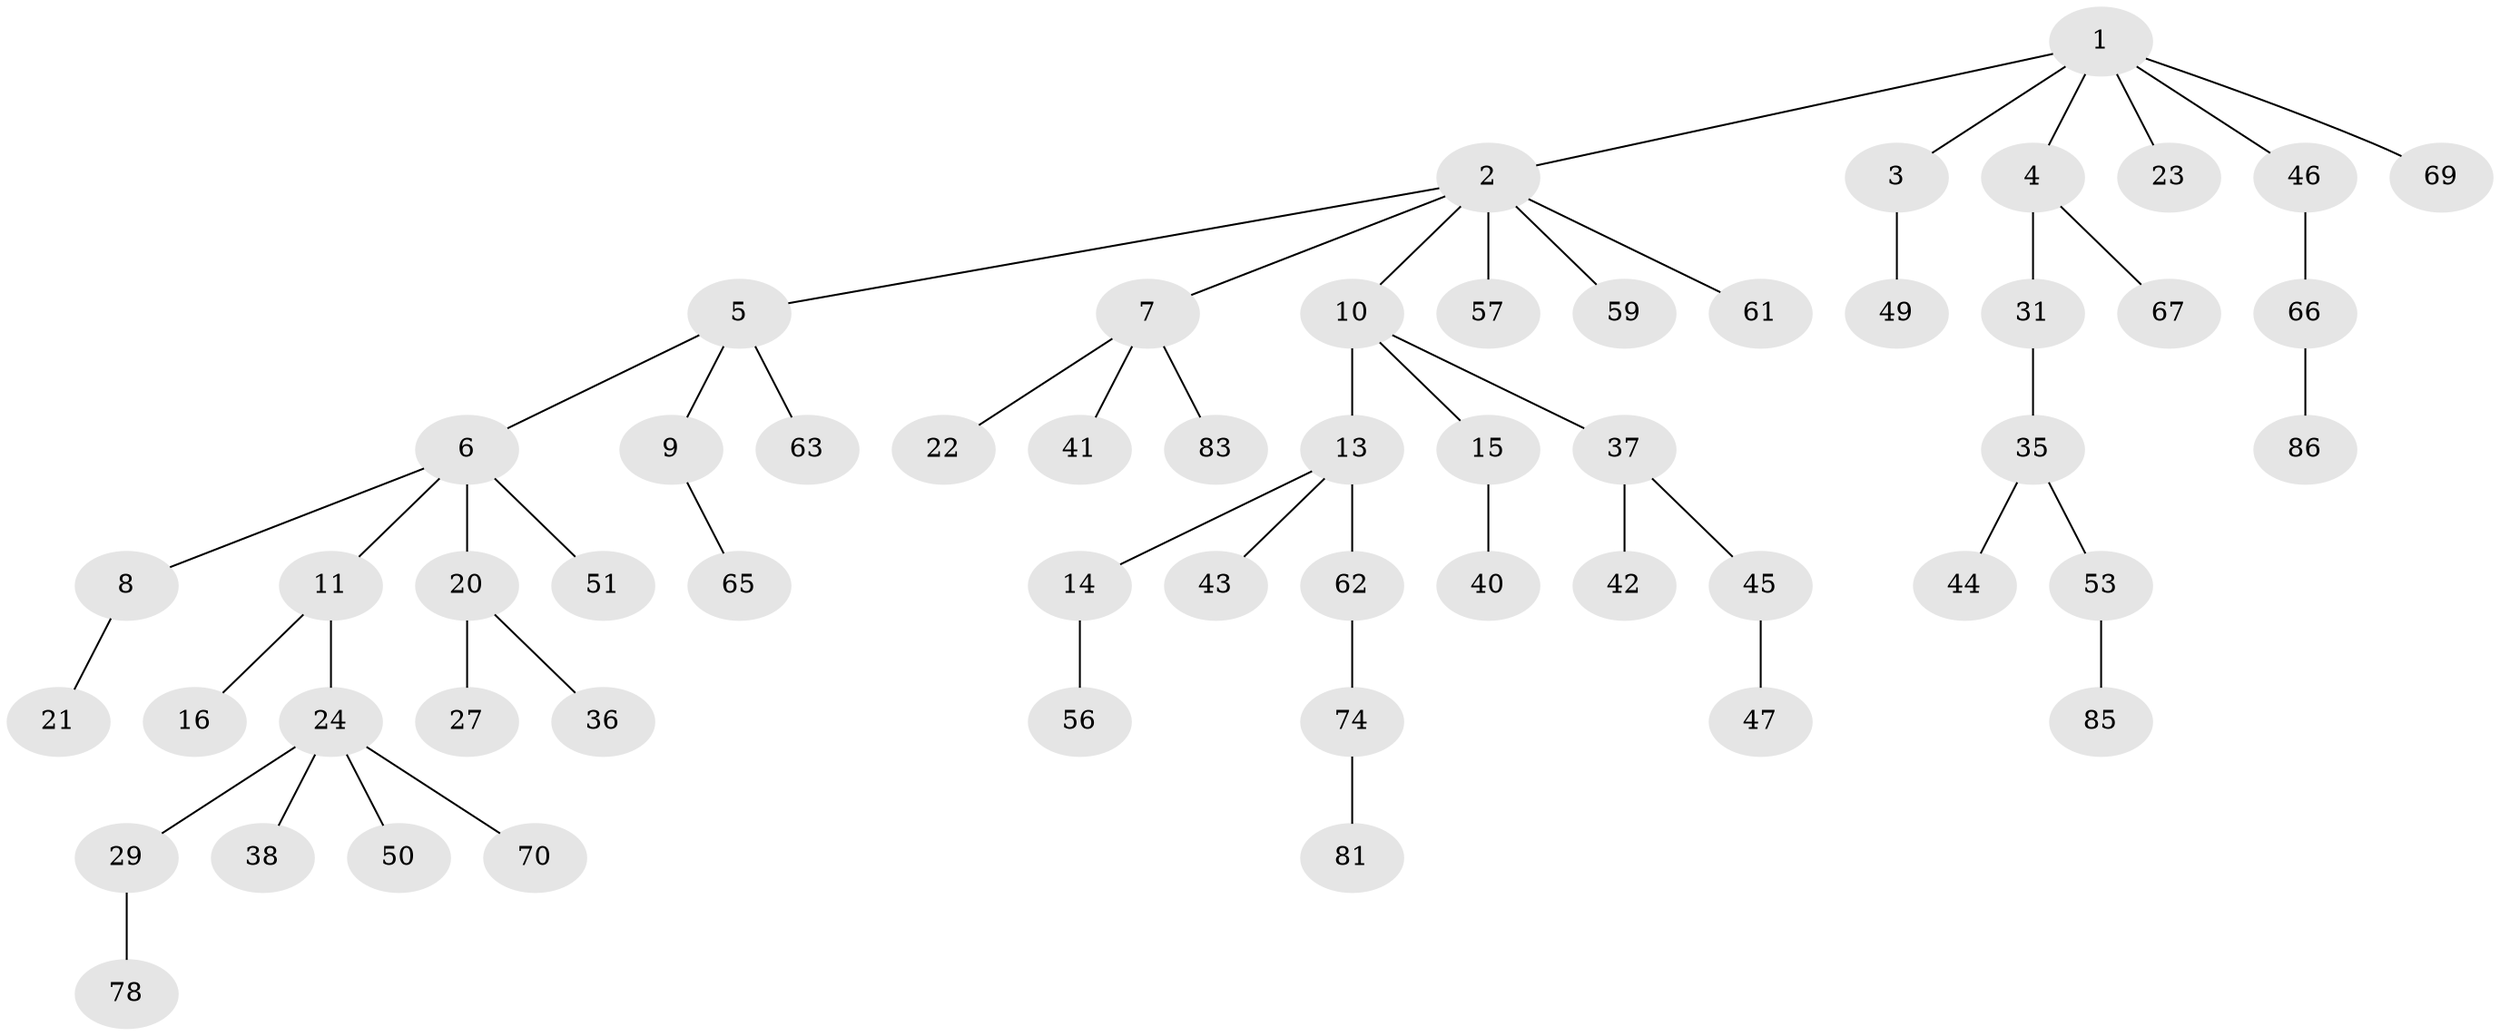 // original degree distribution, {5: 0.03488372093023256, 8: 0.011627906976744186, 3: 0.1744186046511628, 4: 0.06976744186046512, 2: 0.19767441860465115, 1: 0.5116279069767442}
// Generated by graph-tools (version 1.1) at 2025/11/02/27/25 16:11:27]
// undirected, 56 vertices, 55 edges
graph export_dot {
graph [start="1"]
  node [color=gray90,style=filled];
  1 [super="+19"];
  2 [super="+72"];
  3 [super="+76"];
  4;
  5 [super="+32"];
  6 [super="+12"];
  7 [super="+64"];
  8 [super="+58"];
  9 [super="+55"];
  10 [super="+17"];
  11;
  13 [super="+30"];
  14 [super="+18"];
  15 [super="+28"];
  16 [super="+33"];
  20 [super="+26"];
  21 [super="+48"];
  22;
  23 [super="+52"];
  24 [super="+25"];
  27 [super="+60"];
  29 [super="+39"];
  31 [super="+34"];
  35 [super="+54"];
  36;
  37 [super="+71"];
  38;
  40;
  41;
  42;
  43;
  44;
  45;
  46 [super="+68"];
  47;
  49;
  50;
  51;
  53 [super="+75"];
  56 [super="+80"];
  57;
  59;
  61;
  62;
  63;
  65;
  66 [super="+73"];
  67 [super="+84"];
  69 [super="+79"];
  70;
  74 [super="+77"];
  78 [super="+82"];
  81;
  83;
  85;
  86;
  1 -- 2;
  1 -- 3;
  1 -- 4;
  1 -- 23;
  1 -- 69;
  1 -- 46;
  2 -- 5;
  2 -- 7;
  2 -- 10;
  2 -- 57;
  2 -- 59;
  2 -- 61;
  3 -- 49;
  4 -- 31;
  4 -- 67;
  5 -- 6;
  5 -- 9;
  5 -- 63;
  6 -- 8;
  6 -- 11;
  6 -- 51;
  6 -- 20;
  7 -- 22;
  7 -- 41;
  7 -- 83;
  8 -- 21;
  9 -- 65;
  10 -- 13;
  10 -- 15;
  10 -- 37;
  11 -- 16;
  11 -- 24;
  13 -- 14;
  13 -- 43;
  13 -- 62;
  14 -- 56;
  15 -- 40;
  20 -- 27;
  20 -- 36;
  24 -- 38;
  24 -- 50;
  24 -- 70;
  24 -- 29;
  29 -- 78;
  31 -- 35;
  35 -- 44;
  35 -- 53;
  37 -- 42;
  37 -- 45;
  45 -- 47;
  46 -- 66;
  53 -- 85;
  62 -- 74;
  66 -- 86;
  74 -- 81;
}
